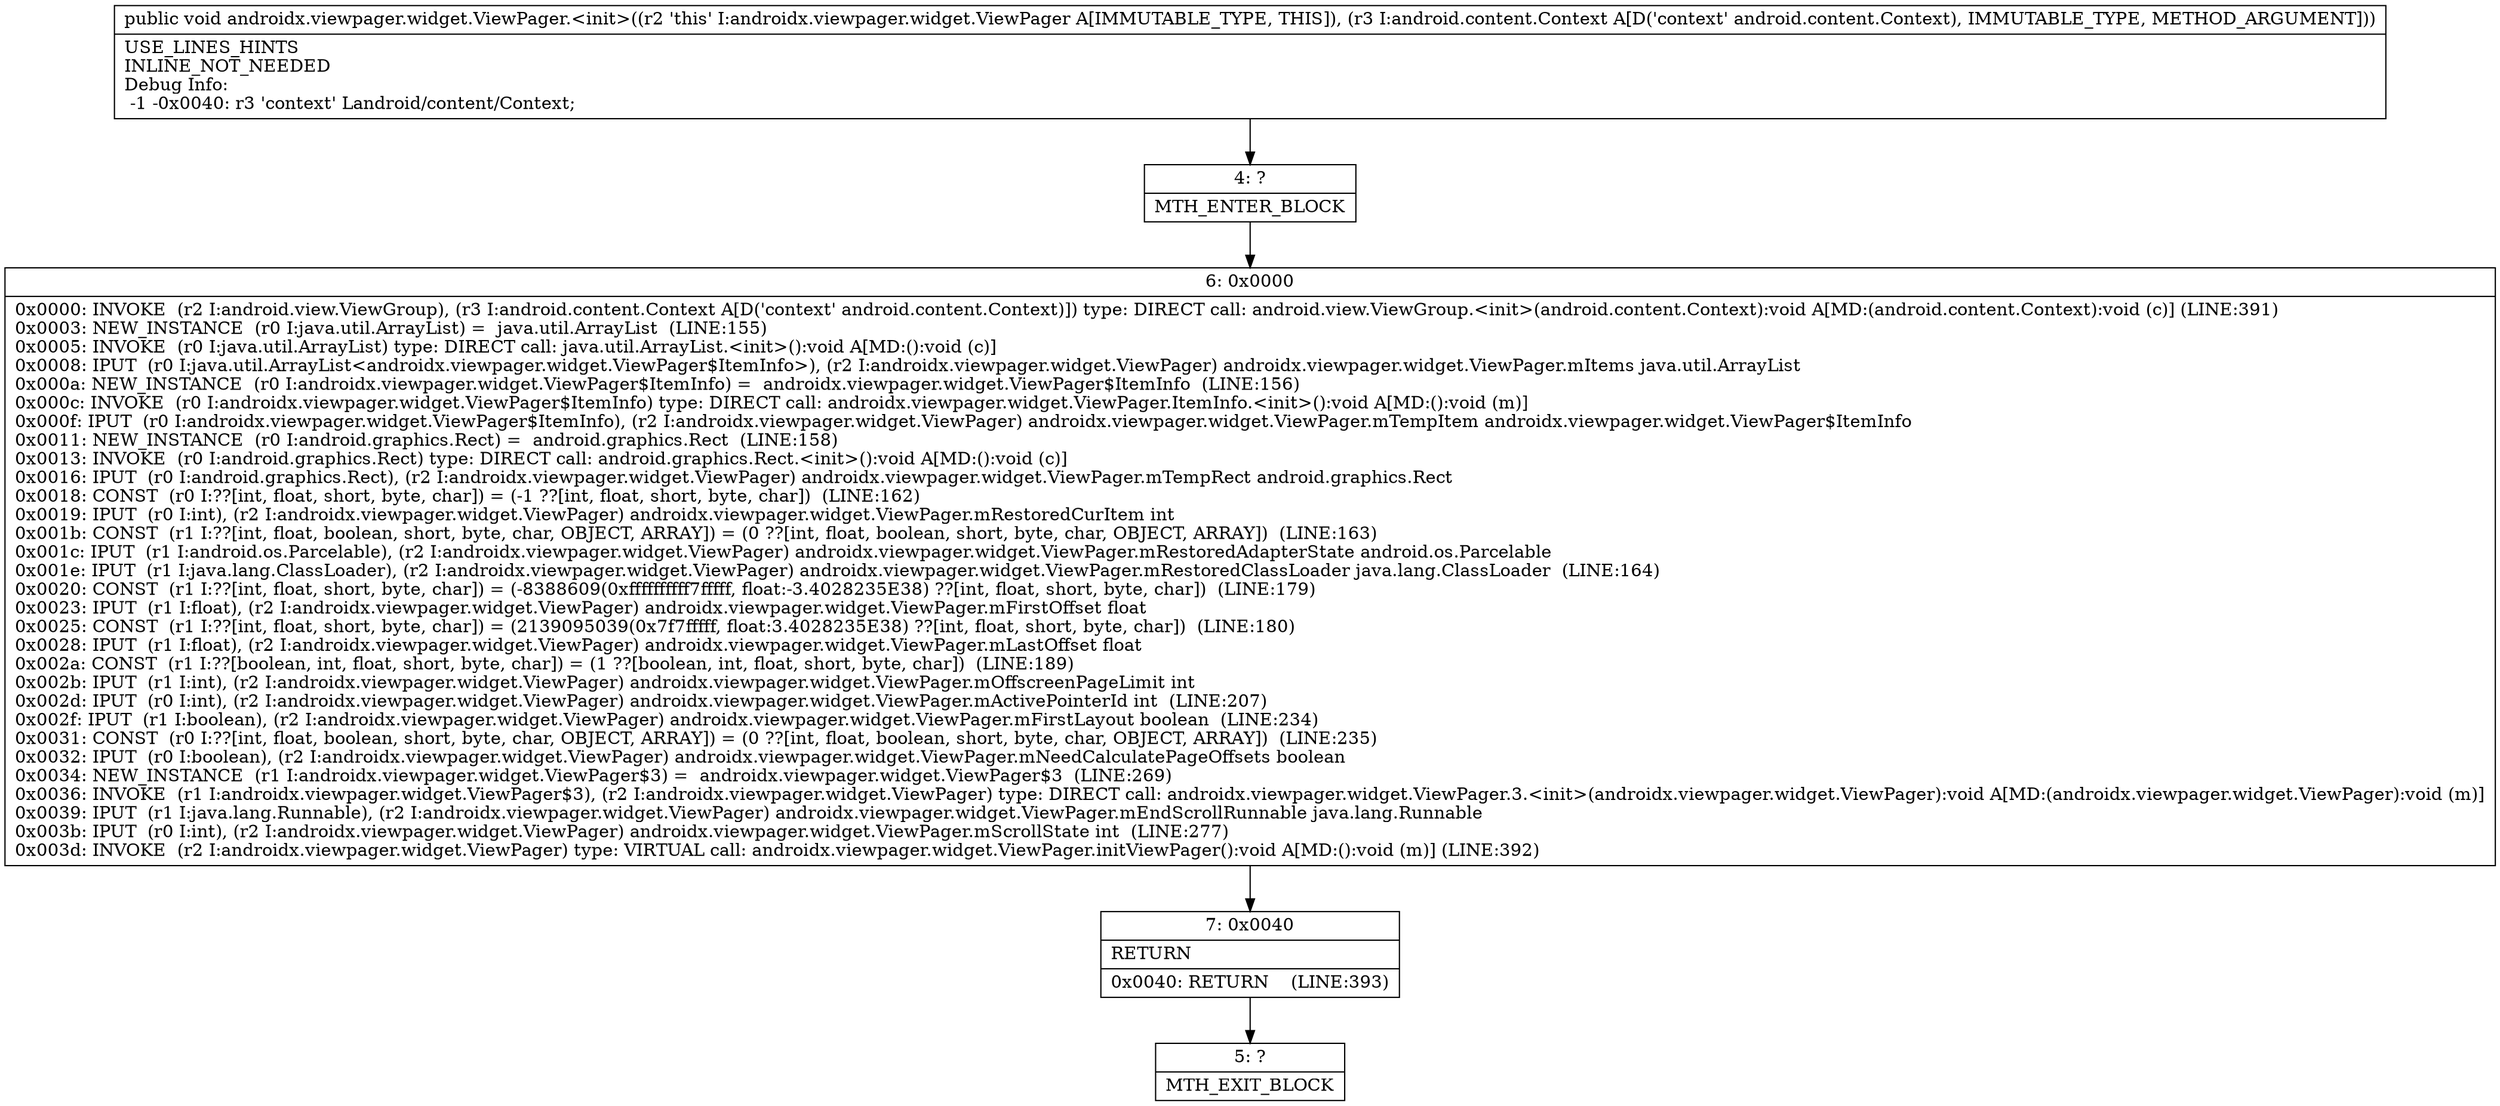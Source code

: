 digraph "CFG forandroidx.viewpager.widget.ViewPager.\<init\>(Landroid\/content\/Context;)V" {
Node_4 [shape=record,label="{4\:\ ?|MTH_ENTER_BLOCK\l}"];
Node_6 [shape=record,label="{6\:\ 0x0000|0x0000: INVOKE  (r2 I:android.view.ViewGroup), (r3 I:android.content.Context A[D('context' android.content.Context)]) type: DIRECT call: android.view.ViewGroup.\<init\>(android.content.Context):void A[MD:(android.content.Context):void (c)] (LINE:391)\l0x0003: NEW_INSTANCE  (r0 I:java.util.ArrayList) =  java.util.ArrayList  (LINE:155)\l0x0005: INVOKE  (r0 I:java.util.ArrayList) type: DIRECT call: java.util.ArrayList.\<init\>():void A[MD:():void (c)]\l0x0008: IPUT  (r0 I:java.util.ArrayList\<androidx.viewpager.widget.ViewPager$ItemInfo\>), (r2 I:androidx.viewpager.widget.ViewPager) androidx.viewpager.widget.ViewPager.mItems java.util.ArrayList \l0x000a: NEW_INSTANCE  (r0 I:androidx.viewpager.widget.ViewPager$ItemInfo) =  androidx.viewpager.widget.ViewPager$ItemInfo  (LINE:156)\l0x000c: INVOKE  (r0 I:androidx.viewpager.widget.ViewPager$ItemInfo) type: DIRECT call: androidx.viewpager.widget.ViewPager.ItemInfo.\<init\>():void A[MD:():void (m)]\l0x000f: IPUT  (r0 I:androidx.viewpager.widget.ViewPager$ItemInfo), (r2 I:androidx.viewpager.widget.ViewPager) androidx.viewpager.widget.ViewPager.mTempItem androidx.viewpager.widget.ViewPager$ItemInfo \l0x0011: NEW_INSTANCE  (r0 I:android.graphics.Rect) =  android.graphics.Rect  (LINE:158)\l0x0013: INVOKE  (r0 I:android.graphics.Rect) type: DIRECT call: android.graphics.Rect.\<init\>():void A[MD:():void (c)]\l0x0016: IPUT  (r0 I:android.graphics.Rect), (r2 I:androidx.viewpager.widget.ViewPager) androidx.viewpager.widget.ViewPager.mTempRect android.graphics.Rect \l0x0018: CONST  (r0 I:??[int, float, short, byte, char]) = (\-1 ??[int, float, short, byte, char])  (LINE:162)\l0x0019: IPUT  (r0 I:int), (r2 I:androidx.viewpager.widget.ViewPager) androidx.viewpager.widget.ViewPager.mRestoredCurItem int \l0x001b: CONST  (r1 I:??[int, float, boolean, short, byte, char, OBJECT, ARRAY]) = (0 ??[int, float, boolean, short, byte, char, OBJECT, ARRAY])  (LINE:163)\l0x001c: IPUT  (r1 I:android.os.Parcelable), (r2 I:androidx.viewpager.widget.ViewPager) androidx.viewpager.widget.ViewPager.mRestoredAdapterState android.os.Parcelable \l0x001e: IPUT  (r1 I:java.lang.ClassLoader), (r2 I:androidx.viewpager.widget.ViewPager) androidx.viewpager.widget.ViewPager.mRestoredClassLoader java.lang.ClassLoader  (LINE:164)\l0x0020: CONST  (r1 I:??[int, float, short, byte, char]) = (\-8388609(0xffffffffff7fffff, float:\-3.4028235E38) ??[int, float, short, byte, char])  (LINE:179)\l0x0023: IPUT  (r1 I:float), (r2 I:androidx.viewpager.widget.ViewPager) androidx.viewpager.widget.ViewPager.mFirstOffset float \l0x0025: CONST  (r1 I:??[int, float, short, byte, char]) = (2139095039(0x7f7fffff, float:3.4028235E38) ??[int, float, short, byte, char])  (LINE:180)\l0x0028: IPUT  (r1 I:float), (r2 I:androidx.viewpager.widget.ViewPager) androidx.viewpager.widget.ViewPager.mLastOffset float \l0x002a: CONST  (r1 I:??[boolean, int, float, short, byte, char]) = (1 ??[boolean, int, float, short, byte, char])  (LINE:189)\l0x002b: IPUT  (r1 I:int), (r2 I:androidx.viewpager.widget.ViewPager) androidx.viewpager.widget.ViewPager.mOffscreenPageLimit int \l0x002d: IPUT  (r0 I:int), (r2 I:androidx.viewpager.widget.ViewPager) androidx.viewpager.widget.ViewPager.mActivePointerId int  (LINE:207)\l0x002f: IPUT  (r1 I:boolean), (r2 I:androidx.viewpager.widget.ViewPager) androidx.viewpager.widget.ViewPager.mFirstLayout boolean  (LINE:234)\l0x0031: CONST  (r0 I:??[int, float, boolean, short, byte, char, OBJECT, ARRAY]) = (0 ??[int, float, boolean, short, byte, char, OBJECT, ARRAY])  (LINE:235)\l0x0032: IPUT  (r0 I:boolean), (r2 I:androidx.viewpager.widget.ViewPager) androidx.viewpager.widget.ViewPager.mNeedCalculatePageOffsets boolean \l0x0034: NEW_INSTANCE  (r1 I:androidx.viewpager.widget.ViewPager$3) =  androidx.viewpager.widget.ViewPager$3  (LINE:269)\l0x0036: INVOKE  (r1 I:androidx.viewpager.widget.ViewPager$3), (r2 I:androidx.viewpager.widget.ViewPager) type: DIRECT call: androidx.viewpager.widget.ViewPager.3.\<init\>(androidx.viewpager.widget.ViewPager):void A[MD:(androidx.viewpager.widget.ViewPager):void (m)]\l0x0039: IPUT  (r1 I:java.lang.Runnable), (r2 I:androidx.viewpager.widget.ViewPager) androidx.viewpager.widget.ViewPager.mEndScrollRunnable java.lang.Runnable \l0x003b: IPUT  (r0 I:int), (r2 I:androidx.viewpager.widget.ViewPager) androidx.viewpager.widget.ViewPager.mScrollState int  (LINE:277)\l0x003d: INVOKE  (r2 I:androidx.viewpager.widget.ViewPager) type: VIRTUAL call: androidx.viewpager.widget.ViewPager.initViewPager():void A[MD:():void (m)] (LINE:392)\l}"];
Node_7 [shape=record,label="{7\:\ 0x0040|RETURN\l|0x0040: RETURN    (LINE:393)\l}"];
Node_5 [shape=record,label="{5\:\ ?|MTH_EXIT_BLOCK\l}"];
MethodNode[shape=record,label="{public void androidx.viewpager.widget.ViewPager.\<init\>((r2 'this' I:androidx.viewpager.widget.ViewPager A[IMMUTABLE_TYPE, THIS]), (r3 I:android.content.Context A[D('context' android.content.Context), IMMUTABLE_TYPE, METHOD_ARGUMENT]))  | USE_LINES_HINTS\lINLINE_NOT_NEEDED\lDebug Info:\l  \-1 \-0x0040: r3 'context' Landroid\/content\/Context;\l}"];
MethodNode -> Node_4;Node_4 -> Node_6;
Node_6 -> Node_7;
Node_7 -> Node_5;
}

